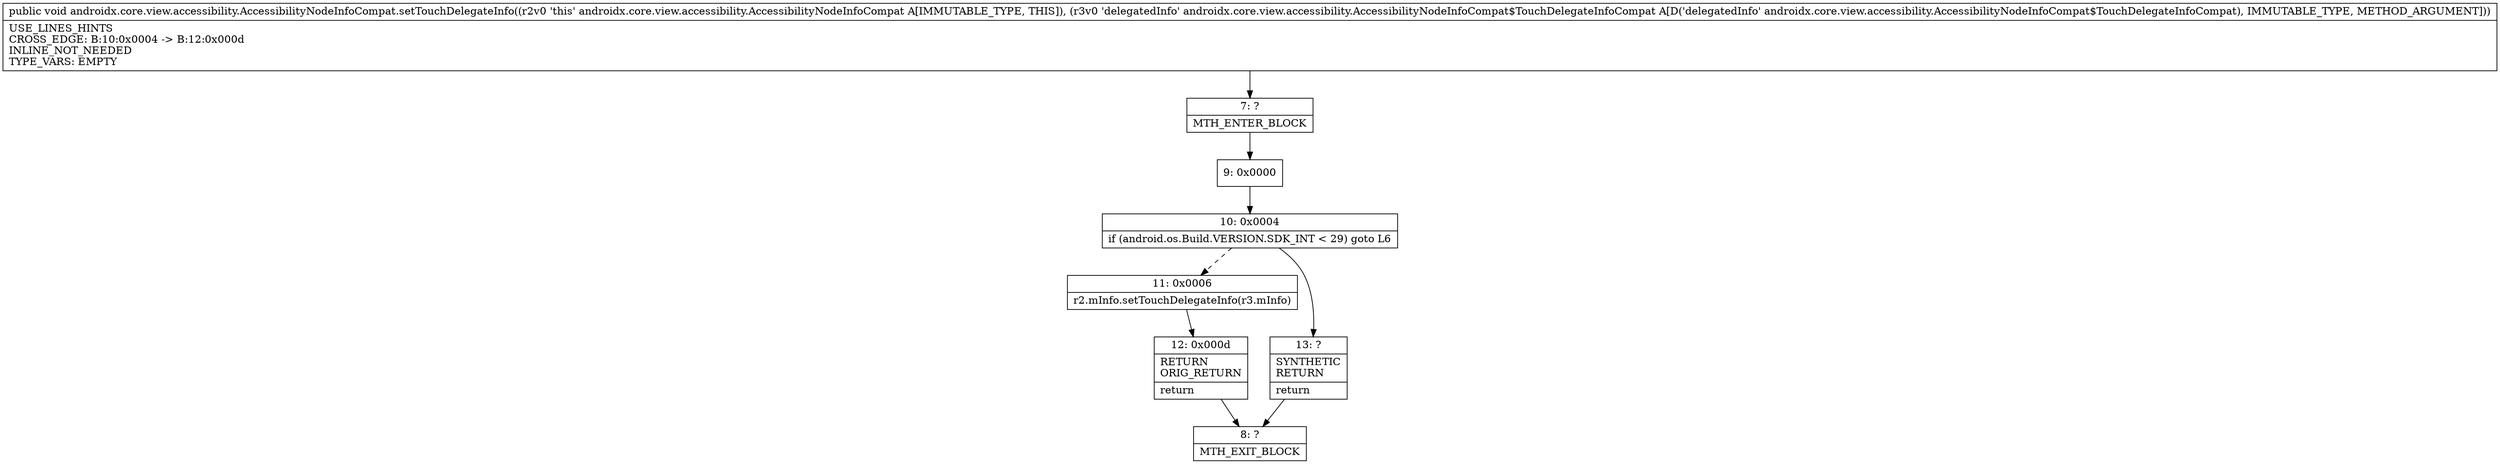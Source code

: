 digraph "CFG forandroidx.core.view.accessibility.AccessibilityNodeInfoCompat.setTouchDelegateInfo(Landroidx\/core\/view\/accessibility\/AccessibilityNodeInfoCompat$TouchDelegateInfoCompat;)V" {
Node_7 [shape=record,label="{7\:\ ?|MTH_ENTER_BLOCK\l}"];
Node_9 [shape=record,label="{9\:\ 0x0000}"];
Node_10 [shape=record,label="{10\:\ 0x0004|if (android.os.Build.VERSION.SDK_INT \< 29) goto L6\l}"];
Node_11 [shape=record,label="{11\:\ 0x0006|r2.mInfo.setTouchDelegateInfo(r3.mInfo)\l}"];
Node_12 [shape=record,label="{12\:\ 0x000d|RETURN\lORIG_RETURN\l|return\l}"];
Node_8 [shape=record,label="{8\:\ ?|MTH_EXIT_BLOCK\l}"];
Node_13 [shape=record,label="{13\:\ ?|SYNTHETIC\lRETURN\l|return\l}"];
MethodNode[shape=record,label="{public void androidx.core.view.accessibility.AccessibilityNodeInfoCompat.setTouchDelegateInfo((r2v0 'this' androidx.core.view.accessibility.AccessibilityNodeInfoCompat A[IMMUTABLE_TYPE, THIS]), (r3v0 'delegatedInfo' androidx.core.view.accessibility.AccessibilityNodeInfoCompat$TouchDelegateInfoCompat A[D('delegatedInfo' androidx.core.view.accessibility.AccessibilityNodeInfoCompat$TouchDelegateInfoCompat), IMMUTABLE_TYPE, METHOD_ARGUMENT]))  | USE_LINES_HINTS\lCROSS_EDGE: B:10:0x0004 \-\> B:12:0x000d\lINLINE_NOT_NEEDED\lTYPE_VARS: EMPTY\l}"];
MethodNode -> Node_7;Node_7 -> Node_9;
Node_9 -> Node_10;
Node_10 -> Node_11[style=dashed];
Node_10 -> Node_13;
Node_11 -> Node_12;
Node_12 -> Node_8;
Node_13 -> Node_8;
}

